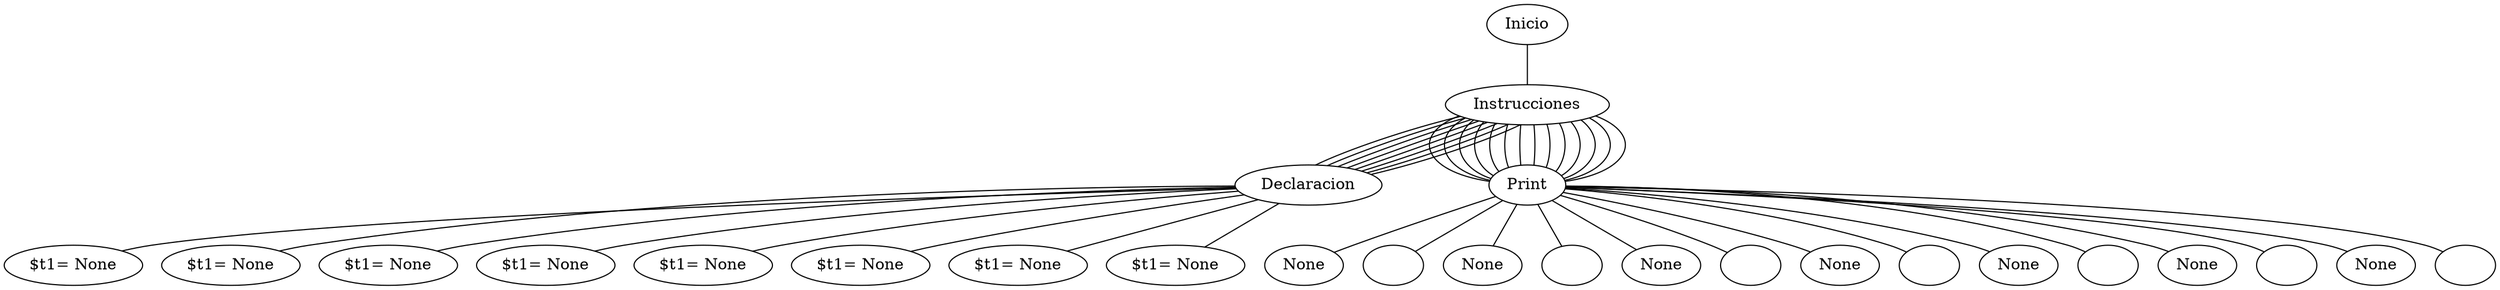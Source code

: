 graph "" {n000 ;
n000 [label="Inicio"] ;
n000 -- n001;
n001 [label="Instrucciones"] ;
n001 -- n003;
n003 [label="Declaracion"] ;
n003 -- n004;
n004 [label="$t1= None"] ;
n001 -- n003;
n003 [label="Declaracion"] ;
n003 -- n005;
n005 [label="$t1= None"] ;
n001 -- n003;
n003 [label="Declaracion"] ;
n003 -- n006;
n006 [label="$t1= None"] ;
n001 -- n002;
n002 [label="Print"] ;
n002 -- n007;
n007 [label="None"] ;
n001 -- n002;
n002 [label="Print"] ;
n002 -- n008;
n008 [label="\n"] ;
n001 -- n002;
n002 [label="Print"] ;
n002 -- n009;
n009 [label="None"] ;
n001 -- n002;
n002 [label="Print"] ;
n002 -- n0010;
n0010 [label="\n"] ;
n001 -- n003;
n003 [label="Declaracion"] ;
n003 -- n0011;
n0011 [label="$t1= None"] ;
n001 -- n002;
n002 [label="Print"] ;
n002 -- n0012;
n0012 [label="None"] ;
n001 -- n002;
n002 [label="Print"] ;
n002 -- n0013;
n0013 [label="\n"] ;
n001 -- n003;
n003 [label="Declaracion"] ;
n003 -- n0014;
n0014 [label="$t1= None"] ;
n001 -- n002;
n002 [label="Print"] ;
n002 -- n0015;
n0015 [label="None"] ;
n001 -- n002;
n002 [label="Print"] ;
n002 -- n0016;
n0016 [label="\n"] ;
n001 -- n003;
n003 [label="Declaracion"] ;
n003 -- n0017;
n0017 [label="$t1= None"] ;
n001 -- n002;
n002 [label="Print"] ;
n002 -- n0018;
n0018 [label="None"] ;
n001 -- n002;
n002 [label="Print"] ;
n002 -- n0019;
n0019 [label="\n"] ;
n001 -- n003;
n003 [label="Declaracion"] ;
n003 -- n0020;
n0020 [label="$t1= None"] ;
n001 -- n002;
n002 [label="Print"] ;
n002 -- n0021;
n0021 [label="None"] ;
n001 -- n002;
n002 [label="Print"] ;
n002 -- n0022;
n0022 [label="\n"] ;
n001 -- n003;
n003 [label="Declaracion"] ;
n003 -- n0023;
n0023 [label="$t1= None"] ;
n001 -- n002;
n002 [label="Print"] ;
n002 -- n0024;
n0024 [label="None"] ;
n001 -- n002;
n002 [label="Print"] ;
n002 -- n0025;
n0025 [label="\n"] ;
}
